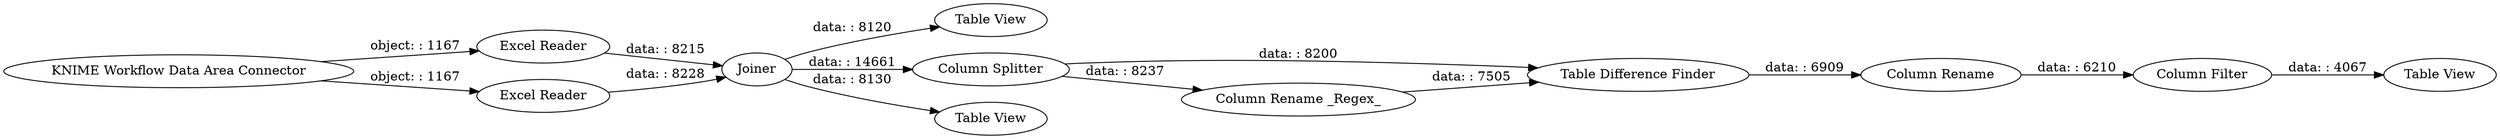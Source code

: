 digraph {
	"9191417744448005613_4" [label="Table Difference Finder"]
	"9191417744448005613_5" [label=Joiner]
	"9191417744448005613_1" [label="KNIME Workflow Data Area Connector"]
	"9191417744448005613_2" [label="Excel Reader"]
	"9191417744448005613_9" [label="Column Filter"]
	"9191417744448005613_12" [label="Table View"]
	"9191417744448005613_7" [label="Column Rename _Regex_"]
	"9191417744448005613_10" [label="Table View"]
	"9191417744448005613_3" [label="Excel Reader"]
	"9191417744448005613_6" [label="Column Splitter"]
	"9191417744448005613_11" [label="Table View"]
	"9191417744448005613_8" [label="Column Rename"]
	"9191417744448005613_6" -> "9191417744448005613_7" [label="data: : 8237"]
	"9191417744448005613_6" -> "9191417744448005613_4" [label="data: : 8200"]
	"9191417744448005613_5" -> "9191417744448005613_10" [label="data: : 8120"]
	"9191417744448005613_5" -> "9191417744448005613_11" [label="data: : 8130"]
	"9191417744448005613_1" -> "9191417744448005613_3" [label="object: : 1167"]
	"9191417744448005613_8" -> "9191417744448005613_9" [label="data: : 6210"]
	"9191417744448005613_7" -> "9191417744448005613_4" [label="data: : 7505"]
	"9191417744448005613_2" -> "9191417744448005613_5" [label="data: : 8215"]
	"9191417744448005613_1" -> "9191417744448005613_2" [label="object: : 1167"]
	"9191417744448005613_3" -> "9191417744448005613_5" [label="data: : 8228"]
	"9191417744448005613_9" -> "9191417744448005613_12" [label="data: : 4067"]
	"9191417744448005613_4" -> "9191417744448005613_8" [label="data: : 6909"]
	"9191417744448005613_5" -> "9191417744448005613_6" [label="data: : 14661"]
	rankdir=LR
}
